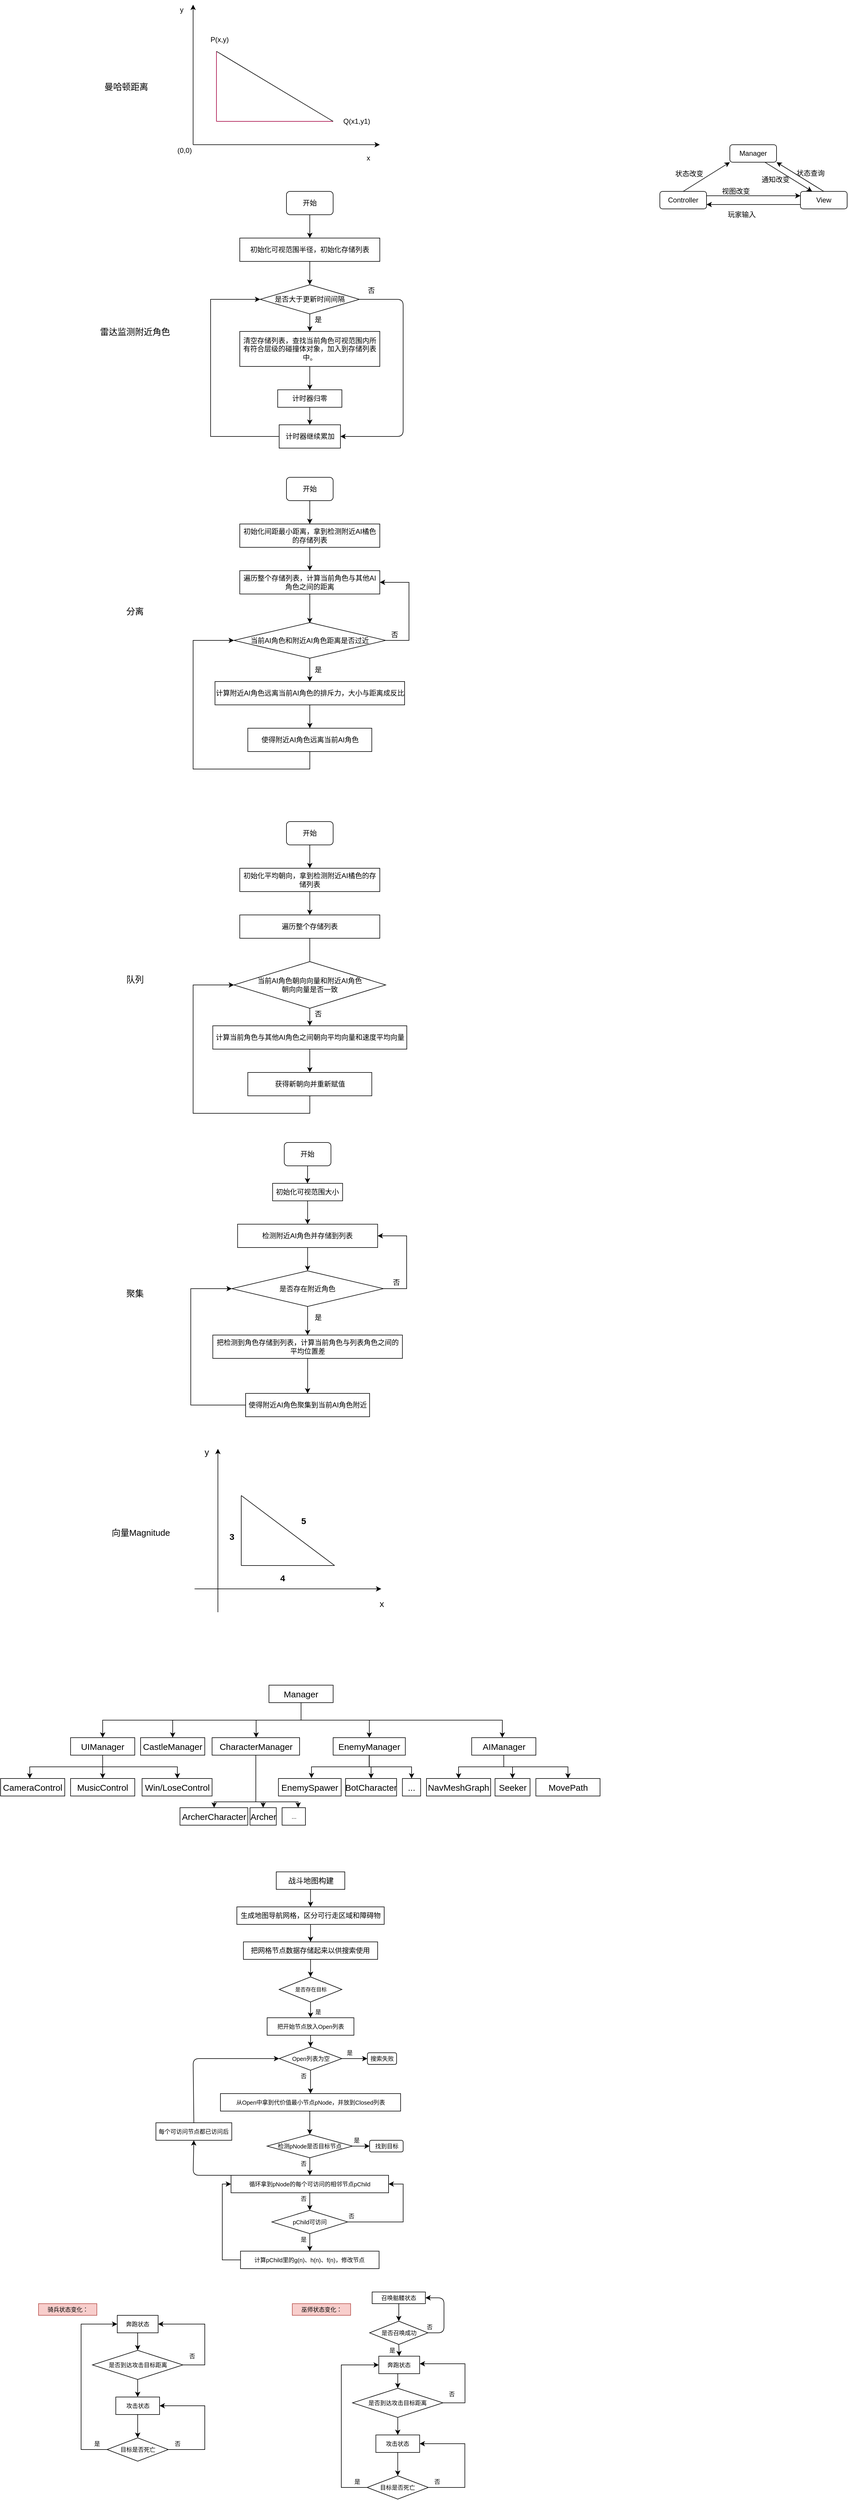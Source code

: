 <mxfile version="13.0.1" type="github">
  <diagram id="cQuPXXQZApBrQM8GXaEX" name="毕业设计相关">
    <mxGraphModel dx="2249" dy="762" grid="1" gridSize="10" guides="1" tooltips="1" connect="1" arrows="1" fold="1" page="1" pageScale="1" pageWidth="827" pageHeight="1169" math="0" shadow="0">
      <root>
        <mxCell id="0" />
        <mxCell id="1" parent="0" />
        <mxCell id="ilsrh9dzchEDd0E5HQ8F-1" value="" style="endArrow=classic;html=1;" parent="1" edge="1">
          <mxGeometry width="50" height="50" relative="1" as="geometry">
            <mxPoint x="200" y="360" as="sourcePoint" />
            <mxPoint x="200" y="120" as="targetPoint" />
          </mxGeometry>
        </mxCell>
        <mxCell id="ilsrh9dzchEDd0E5HQ8F-2" value="" style="endArrow=classic;html=1;" parent="1" edge="1">
          <mxGeometry width="50" height="50" relative="1" as="geometry">
            <mxPoint x="200" y="360" as="sourcePoint" />
            <mxPoint x="520" y="360" as="targetPoint" />
          </mxGeometry>
        </mxCell>
        <mxCell id="ilsrh9dzchEDd0E5HQ8F-3" value="" style="endArrow=none;html=1;fillColor=#d80073;strokeColor=#A50040;" parent="1" edge="1">
          <mxGeometry width="50" height="50" relative="1" as="geometry">
            <mxPoint x="240" y="320" as="sourcePoint" />
            <mxPoint x="440" y="320" as="targetPoint" />
          </mxGeometry>
        </mxCell>
        <mxCell id="ilsrh9dzchEDd0E5HQ8F-5" value="" style="endArrow=none;html=1;fillColor=#d80073;strokeColor=#A50040;" parent="1" edge="1">
          <mxGeometry width="50" height="50" relative="1" as="geometry">
            <mxPoint x="240" y="320" as="sourcePoint" />
            <mxPoint x="240" y="200" as="targetPoint" />
          </mxGeometry>
        </mxCell>
        <mxCell id="ilsrh9dzchEDd0E5HQ8F-6" value="" style="endArrow=none;html=1;" parent="1" edge="1">
          <mxGeometry width="50" height="50" relative="1" as="geometry">
            <mxPoint x="440" y="320" as="sourcePoint" />
            <mxPoint x="240" y="200" as="targetPoint" />
          </mxGeometry>
        </mxCell>
        <mxCell id="ilsrh9dzchEDd0E5HQ8F-7" value="P(x,y)" style="text;html=1;align=center;verticalAlign=middle;resizable=0;points=[];autosize=1;" parent="1" vertex="1">
          <mxGeometry x="220" y="170" width="50" height="20" as="geometry" />
        </mxCell>
        <mxCell id="ilsrh9dzchEDd0E5HQ8F-8" value="Q(x1,y1)" style="text;html=1;align=center;verticalAlign=middle;resizable=0;points=[];autosize=1;" parent="1" vertex="1">
          <mxGeometry x="450" y="310" width="60" height="20" as="geometry" />
        </mxCell>
        <mxCell id="ilsrh9dzchEDd0E5HQ8F-9" value="y" style="text;html=1;align=center;verticalAlign=middle;resizable=0;points=[];autosize=1;" parent="1" vertex="1">
          <mxGeometry x="170" y="119" width="20" height="20" as="geometry" />
        </mxCell>
        <mxCell id="ilsrh9dzchEDd0E5HQ8F-10" value="x" style="text;html=1;align=center;verticalAlign=middle;resizable=0;points=[];autosize=1;" parent="1" vertex="1">
          <mxGeometry x="490" y="373" width="20" height="20" as="geometry" />
        </mxCell>
        <mxCell id="ilsrh9dzchEDd0E5HQ8F-11" value="(0,0)" style="text;html=1;align=center;verticalAlign=middle;resizable=0;points=[];autosize=1;" parent="1" vertex="1">
          <mxGeometry x="165" y="360" width="40" height="20" as="geometry" />
        </mxCell>
        <mxCell id="ilsrh9dzchEDd0E5HQ8F-12" value="开始" style="rounded=1;whiteSpace=wrap;html=1;" parent="1" vertex="1">
          <mxGeometry x="360" y="440" width="80" height="40" as="geometry" />
        </mxCell>
        <mxCell id="ilsrh9dzchEDd0E5HQ8F-13" value="初始化可视范围半径，初始化存储列表" style="rounded=0;whiteSpace=wrap;html=1;" parent="1" vertex="1">
          <mxGeometry x="280" y="520" width="240" height="40" as="geometry" />
        </mxCell>
        <mxCell id="ilsrh9dzchEDd0E5HQ8F-14" value="是否大于更新时间间隔" style="rhombus;whiteSpace=wrap;html=1;" parent="1" vertex="1">
          <mxGeometry x="315" y="600" width="170" height="50" as="geometry" />
        </mxCell>
        <mxCell id="ilsrh9dzchEDd0E5HQ8F-15" value="" style="endArrow=classic;html=1;exitX=0.5;exitY=1;exitDx=0;exitDy=0;entryX=0.5;entryY=0;entryDx=0;entryDy=0;" parent="1" source="ilsrh9dzchEDd0E5HQ8F-12" target="ilsrh9dzchEDd0E5HQ8F-13" edge="1">
          <mxGeometry width="50" height="50" relative="1" as="geometry">
            <mxPoint x="390" y="760" as="sourcePoint" />
            <mxPoint x="440" y="710" as="targetPoint" />
          </mxGeometry>
        </mxCell>
        <mxCell id="ilsrh9dzchEDd0E5HQ8F-16" value="" style="endArrow=classic;html=1;exitX=0.5;exitY=1;exitDx=0;exitDy=0;entryX=0.5;entryY=0;entryDx=0;entryDy=0;" parent="1" source="ilsrh9dzchEDd0E5HQ8F-13" target="ilsrh9dzchEDd0E5HQ8F-14" edge="1">
          <mxGeometry width="50" height="50" relative="1" as="geometry">
            <mxPoint x="390" y="760" as="sourcePoint" />
            <mxPoint x="440" y="710" as="targetPoint" />
          </mxGeometry>
        </mxCell>
        <mxCell id="ilsrh9dzchEDd0E5HQ8F-17" value="" style="endArrow=classic;html=1;exitX=0.5;exitY=1;exitDx=0;exitDy=0;" parent="1" source="ilsrh9dzchEDd0E5HQ8F-14" edge="1">
          <mxGeometry width="50" height="50" relative="1" as="geometry">
            <mxPoint x="390" y="760" as="sourcePoint" />
            <mxPoint x="400" y="680" as="targetPoint" />
          </mxGeometry>
        </mxCell>
        <mxCell id="ilsrh9dzchEDd0E5HQ8F-18" value="是" style="text;html=1;align=center;verticalAlign=middle;resizable=0;points=[];autosize=1;" parent="1" vertex="1">
          <mxGeometry x="399" y="650" width="30" height="20" as="geometry" />
        </mxCell>
        <mxCell id="ilsrh9dzchEDd0E5HQ8F-19" value="清空存储列表，查找当前角色可视范围内所有符合层级的碰撞体对象，加入到存储列表中。" style="rounded=0;whiteSpace=wrap;html=1;" parent="1" vertex="1">
          <mxGeometry x="280" y="680" width="240" height="60" as="geometry" />
        </mxCell>
        <mxCell id="ilsrh9dzchEDd0E5HQ8F-20" value="计时器归零" style="rounded=0;whiteSpace=wrap;html=1;" parent="1" vertex="1">
          <mxGeometry x="345" y="780" width="110" height="30" as="geometry" />
        </mxCell>
        <mxCell id="ilsrh9dzchEDd0E5HQ8F-21" value="" style="endArrow=classic;html=1;exitX=0.5;exitY=1;exitDx=0;exitDy=0;entryX=0.5;entryY=0;entryDx=0;entryDy=0;" parent="1" source="ilsrh9dzchEDd0E5HQ8F-19" target="ilsrh9dzchEDd0E5HQ8F-20" edge="1">
          <mxGeometry width="50" height="50" relative="1" as="geometry">
            <mxPoint x="390" y="760" as="sourcePoint" />
            <mxPoint x="440" y="710" as="targetPoint" />
          </mxGeometry>
        </mxCell>
        <mxCell id="ilsrh9dzchEDd0E5HQ8F-28" value="" style="edgeStyle=orthogonalEdgeStyle;rounded=0;orthogonalLoop=1;jettySize=auto;html=1;entryX=0;entryY=0.5;entryDx=0;entryDy=0;" parent="1" source="ilsrh9dzchEDd0E5HQ8F-22" target="ilsrh9dzchEDd0E5HQ8F-14" edge="1">
          <mxGeometry relative="1" as="geometry">
            <mxPoint x="180" y="590" as="targetPoint" />
            <Array as="points">
              <mxPoint x="230" y="860" />
              <mxPoint x="230" y="625" />
            </Array>
          </mxGeometry>
        </mxCell>
        <mxCell id="ilsrh9dzchEDd0E5HQ8F-22" value="计时器继续累加" style="rounded=0;whiteSpace=wrap;html=1;" parent="1" vertex="1">
          <mxGeometry x="347.5" y="840" width="105" height="40" as="geometry" />
        </mxCell>
        <mxCell id="ilsrh9dzchEDd0E5HQ8F-23" value="" style="endArrow=classic;html=1;exitX=0.5;exitY=1;exitDx=0;exitDy=0;entryX=0.5;entryY=0;entryDx=0;entryDy=0;" parent="1" source="ilsrh9dzchEDd0E5HQ8F-20" target="ilsrh9dzchEDd0E5HQ8F-22" edge="1">
          <mxGeometry width="50" height="50" relative="1" as="geometry">
            <mxPoint x="390" y="760" as="sourcePoint" />
            <mxPoint x="440" y="710" as="targetPoint" />
          </mxGeometry>
        </mxCell>
        <mxCell id="ilsrh9dzchEDd0E5HQ8F-25" value="" style="endArrow=classic;html=1;entryX=1;entryY=0.5;entryDx=0;entryDy=0;exitX=1;exitY=0.5;exitDx=0;exitDy=0;" parent="1" source="ilsrh9dzchEDd0E5HQ8F-14" target="ilsrh9dzchEDd0E5HQ8F-22" edge="1">
          <mxGeometry width="50" height="50" relative="1" as="geometry">
            <mxPoint x="600" y="860" as="sourcePoint" />
            <mxPoint x="440" y="710" as="targetPoint" />
            <Array as="points">
              <mxPoint x="560" y="625" />
              <mxPoint x="560" y="860" />
            </Array>
          </mxGeometry>
        </mxCell>
        <mxCell id="ilsrh9dzchEDd0E5HQ8F-26" value="否" style="text;html=1;align=center;verticalAlign=middle;resizable=0;points=[];autosize=1;" parent="1" vertex="1">
          <mxGeometry x="490" y="600" width="30" height="20" as="geometry" />
        </mxCell>
        <mxCell id="ilsrh9dzchEDd0E5HQ8F-29" value="开始" style="rounded=1;whiteSpace=wrap;html=1;" parent="1" vertex="1">
          <mxGeometry x="360" y="930" width="80" height="40" as="geometry" />
        </mxCell>
        <mxCell id="ilsrh9dzchEDd0E5HQ8F-35" value="" style="edgeStyle=orthogonalEdgeStyle;rounded=0;orthogonalLoop=1;jettySize=auto;html=1;" parent="1" source="ilsrh9dzchEDd0E5HQ8F-30" target="ilsrh9dzchEDd0E5HQ8F-34" edge="1">
          <mxGeometry relative="1" as="geometry" />
        </mxCell>
        <mxCell id="ilsrh9dzchEDd0E5HQ8F-30" value="初始化间距最小距离，拿到检测附近AI橘色的存储列表" style="rounded=0;whiteSpace=wrap;html=1;" parent="1" vertex="1">
          <mxGeometry x="280" y="1010" width="240" height="40" as="geometry" />
        </mxCell>
        <mxCell id="ilsrh9dzchEDd0E5HQ8F-37" value="" style="edgeStyle=orthogonalEdgeStyle;rounded=0;orthogonalLoop=1;jettySize=auto;html=1;" parent="1" source="ilsrh9dzchEDd0E5HQ8F-34" edge="1">
          <mxGeometry relative="1" as="geometry">
            <mxPoint x="400" y="1180" as="targetPoint" />
          </mxGeometry>
        </mxCell>
        <mxCell id="ilsrh9dzchEDd0E5HQ8F-34" value="遍历整个存储列表，计算当前角色与其他AI角色之间的距离" style="rounded=0;whiteSpace=wrap;html=1;" parent="1" vertex="1">
          <mxGeometry x="280" y="1090" width="240" height="40" as="geometry" />
        </mxCell>
        <mxCell id="ilsrh9dzchEDd0E5HQ8F-32" value="否" style="text;html=1;align=center;verticalAlign=middle;resizable=0;points=[];autosize=1;" parent="1" vertex="1">
          <mxGeometry x="530" y="1190" width="30" height="20" as="geometry" />
        </mxCell>
        <mxCell id="ilsrh9dzchEDd0E5HQ8F-33" value="" style="endArrow=classic;html=1;exitX=0.5;exitY=1;exitDx=0;exitDy=0;entryX=0.5;entryY=0;entryDx=0;entryDy=0;" parent="1" source="ilsrh9dzchEDd0E5HQ8F-29" target="ilsrh9dzchEDd0E5HQ8F-30" edge="1">
          <mxGeometry width="50" height="50" relative="1" as="geometry">
            <mxPoint x="410" y="490" as="sourcePoint" />
            <mxPoint x="410" y="530" as="targetPoint" />
          </mxGeometry>
        </mxCell>
        <mxCell id="ilsrh9dzchEDd0E5HQ8F-41" value="" style="edgeStyle=orthogonalEdgeStyle;rounded=0;orthogonalLoop=1;jettySize=auto;html=1;entryX=1;entryY=0.5;entryDx=0;entryDy=0;" parent="1" source="ilsrh9dzchEDd0E5HQ8F-39" target="ilsrh9dzchEDd0E5HQ8F-34" edge="1">
          <mxGeometry relative="1" as="geometry">
            <mxPoint x="610" y="1100" as="targetPoint" />
            <Array as="points">
              <mxPoint x="570" y="1210" />
              <mxPoint x="570" y="1110" />
            </Array>
          </mxGeometry>
        </mxCell>
        <mxCell id="ilsrh9dzchEDd0E5HQ8F-43" value="" style="edgeStyle=orthogonalEdgeStyle;rounded=0;orthogonalLoop=1;jettySize=auto;html=1;" parent="1" source="ilsrh9dzchEDd0E5HQ8F-39" edge="1">
          <mxGeometry relative="1" as="geometry">
            <mxPoint x="400" y="1280" as="targetPoint" />
          </mxGeometry>
        </mxCell>
        <mxCell id="ilsrh9dzchEDd0E5HQ8F-39" value="当前AI角色和附近AI角色距离是否过近" style="rhombus;whiteSpace=wrap;html=1;" parent="1" vertex="1">
          <mxGeometry x="270" y="1179" width="260" height="61" as="geometry" />
        </mxCell>
        <mxCell id="ilsrh9dzchEDd0E5HQ8F-44" value="是" style="text;html=1;align=center;verticalAlign=middle;resizable=0;points=[];autosize=1;" parent="1" vertex="1">
          <mxGeometry x="399" y="1250" width="30" height="20" as="geometry" />
        </mxCell>
        <mxCell id="ilsrh9dzchEDd0E5HQ8F-47" value="" style="edgeStyle=orthogonalEdgeStyle;rounded=0;orthogonalLoop=1;jettySize=auto;html=1;" parent="1" source="ilsrh9dzchEDd0E5HQ8F-45" target="ilsrh9dzchEDd0E5HQ8F-46" edge="1">
          <mxGeometry relative="1" as="geometry" />
        </mxCell>
        <mxCell id="ilsrh9dzchEDd0E5HQ8F-45" value="计算附近AI角色远离当前AI角色的排斥力，大小与距离成反比" style="rounded=0;whiteSpace=wrap;html=1;" parent="1" vertex="1">
          <mxGeometry x="237.5" y="1280" width="325" height="40" as="geometry" />
        </mxCell>
        <mxCell id="ilsrh9dzchEDd0E5HQ8F-49" value="" style="edgeStyle=orthogonalEdgeStyle;rounded=0;orthogonalLoop=1;jettySize=auto;html=1;entryX=0;entryY=0.5;entryDx=0;entryDy=0;" parent="1" source="ilsrh9dzchEDd0E5HQ8F-46" target="ilsrh9dzchEDd0E5HQ8F-39" edge="1">
          <mxGeometry relative="1" as="geometry">
            <mxPoint x="400" y="1480" as="targetPoint" />
            <Array as="points">
              <mxPoint x="400" y="1430" />
              <mxPoint x="200" y="1430" />
              <mxPoint x="200" y="1210" />
            </Array>
          </mxGeometry>
        </mxCell>
        <mxCell id="ilsrh9dzchEDd0E5HQ8F-46" value="使得附近AI角色远离当前AI角色" style="rounded=0;whiteSpace=wrap;html=1;" parent="1" vertex="1">
          <mxGeometry x="293.75" y="1360" width="212.5" height="40" as="geometry" />
        </mxCell>
        <mxCell id="ilsrh9dzchEDd0E5HQ8F-50" value="遍历整个存储列表，计算当前角色与其他AI角色之间的距离" style="rounded=0;whiteSpace=wrap;html=1;" parent="1" vertex="1">
          <mxGeometry x="280" y="1090" width="240" height="40" as="geometry" />
        </mxCell>
        <mxCell id="ilsrh9dzchEDd0E5HQ8F-51" value="开始" style="rounded=1;whiteSpace=wrap;html=1;" parent="1" vertex="1">
          <mxGeometry x="360" y="1520" width="80" height="40" as="geometry" />
        </mxCell>
        <mxCell id="ilsrh9dzchEDd0E5HQ8F-52" value="" style="edgeStyle=orthogonalEdgeStyle;rounded=0;orthogonalLoop=1;jettySize=auto;html=1;" parent="1" source="ilsrh9dzchEDd0E5HQ8F-53" target="ilsrh9dzchEDd0E5HQ8F-55" edge="1">
          <mxGeometry relative="1" as="geometry" />
        </mxCell>
        <mxCell id="ilsrh9dzchEDd0E5HQ8F-53" value="初始化平均朝向，拿到检测附近AI橘色的存储列表" style="rounded=0;whiteSpace=wrap;html=1;" parent="1" vertex="1">
          <mxGeometry x="280" y="1600" width="240" height="40" as="geometry" />
        </mxCell>
        <mxCell id="ilsrh9dzchEDd0E5HQ8F-54" value="" style="edgeStyle=orthogonalEdgeStyle;rounded=0;orthogonalLoop=1;jettySize=auto;html=1;" parent="1" source="ilsrh9dzchEDd0E5HQ8F-55" edge="1">
          <mxGeometry relative="1" as="geometry">
            <mxPoint x="400" y="1770" as="targetPoint" />
          </mxGeometry>
        </mxCell>
        <mxCell id="ilsrh9dzchEDd0E5HQ8F-55" value="遍历整个存储列表，计算当前角色与其他AI角色之间的距离" style="rounded=0;whiteSpace=wrap;html=1;" parent="1" vertex="1">
          <mxGeometry x="280" y="1680" width="240" height="40" as="geometry" />
        </mxCell>
        <mxCell id="ilsrh9dzchEDd0E5HQ8F-57" value="" style="endArrow=classic;html=1;exitX=0.5;exitY=1;exitDx=0;exitDy=0;entryX=0.5;entryY=0;entryDx=0;entryDy=0;" parent="1" source="ilsrh9dzchEDd0E5HQ8F-51" target="ilsrh9dzchEDd0E5HQ8F-53" edge="1">
          <mxGeometry width="50" height="50" relative="1" as="geometry">
            <mxPoint x="410" y="1080" as="sourcePoint" />
            <mxPoint x="410" y="1120" as="targetPoint" />
          </mxGeometry>
        </mxCell>
        <mxCell id="ilsrh9dzchEDd0E5HQ8F-59" value="" style="edgeStyle=orthogonalEdgeStyle;rounded=0;orthogonalLoop=1;jettySize=auto;html=1;" parent="1" source="ilsrh9dzchEDd0E5HQ8F-60" edge="1">
          <mxGeometry relative="1" as="geometry">
            <mxPoint x="400" y="1870" as="targetPoint" />
          </mxGeometry>
        </mxCell>
        <mxCell id="ilsrh9dzchEDd0E5HQ8F-60" value="当前AI角色朝向向量和附近AI角色&lt;br&gt;朝向向量是否一致" style="rhombus;whiteSpace=wrap;html=1;" parent="1" vertex="1">
          <mxGeometry x="270" y="1760" width="260" height="80" as="geometry" />
        </mxCell>
        <mxCell id="ilsrh9dzchEDd0E5HQ8F-61" value="否" style="text;html=1;align=center;verticalAlign=middle;resizable=0;points=[];autosize=1;" parent="1" vertex="1">
          <mxGeometry x="399" y="1840" width="30" height="20" as="geometry" />
        </mxCell>
        <mxCell id="ilsrh9dzchEDd0E5HQ8F-62" value="" style="edgeStyle=orthogonalEdgeStyle;rounded=0;orthogonalLoop=1;jettySize=auto;html=1;" parent="1" source="ilsrh9dzchEDd0E5HQ8F-63" target="ilsrh9dzchEDd0E5HQ8F-65" edge="1">
          <mxGeometry relative="1" as="geometry" />
        </mxCell>
        <mxCell id="ilsrh9dzchEDd0E5HQ8F-63" value="计算当前角色与其他AI角色之间朝向平均向量和速度平均向量" style="rounded=0;whiteSpace=wrap;html=1;" parent="1" vertex="1">
          <mxGeometry x="233.75" y="1870" width="332.5" height="40" as="geometry" />
        </mxCell>
        <mxCell id="ilsrh9dzchEDd0E5HQ8F-64" value="" style="edgeStyle=orthogonalEdgeStyle;rounded=0;orthogonalLoop=1;jettySize=auto;html=1;entryX=0;entryY=0.5;entryDx=0;entryDy=0;" parent="1" source="ilsrh9dzchEDd0E5HQ8F-65" target="ilsrh9dzchEDd0E5HQ8F-60" edge="1">
          <mxGeometry relative="1" as="geometry">
            <mxPoint x="240" y="1770" as="targetPoint" />
            <Array as="points">
              <mxPoint x="400" y="2020" />
              <mxPoint x="200" y="2020" />
              <mxPoint x="200" y="1800" />
              <mxPoint x="270" y="1800" />
            </Array>
          </mxGeometry>
        </mxCell>
        <mxCell id="ilsrh9dzchEDd0E5HQ8F-65" value="获得新朝向并重新赋值" style="rounded=0;whiteSpace=wrap;html=1;" parent="1" vertex="1">
          <mxGeometry x="293.75" y="1950" width="212.5" height="40" as="geometry" />
        </mxCell>
        <mxCell id="ilsrh9dzchEDd0E5HQ8F-66" value="遍历整个存储列表" style="rounded=0;whiteSpace=wrap;html=1;" parent="1" vertex="1">
          <mxGeometry x="280" y="1680" width="240" height="40" as="geometry" />
        </mxCell>
        <mxCell id="ilsrh9dzchEDd0E5HQ8F-69" value="开始" style="rounded=1;whiteSpace=wrap;html=1;" parent="1" vertex="1">
          <mxGeometry x="356.25" y="2070" width="80" height="40" as="geometry" />
        </mxCell>
        <mxCell id="ilsrh9dzchEDd0E5HQ8F-86" style="edgeStyle=orthogonalEdgeStyle;rounded=0;orthogonalLoop=1;jettySize=auto;html=1;" parent="1" source="ilsrh9dzchEDd0E5HQ8F-71" target="ilsrh9dzchEDd0E5HQ8F-78" edge="1">
          <mxGeometry relative="1" as="geometry" />
        </mxCell>
        <mxCell id="ilsrh9dzchEDd0E5HQ8F-71" value="检测附近AI角色并存储到列表" style="rounded=0;whiteSpace=wrap;html=1;" parent="1" vertex="1">
          <mxGeometry x="276.25" y="2210" width="240" height="40" as="geometry" />
        </mxCell>
        <mxCell id="ilsrh9dzchEDd0E5HQ8F-74" value="否" style="text;html=1;align=center;verticalAlign=middle;resizable=0;points=[];autosize=1;" parent="1" vertex="1">
          <mxGeometry x="532.5" y="2300" width="30" height="20" as="geometry" />
        </mxCell>
        <mxCell id="ilsrh9dzchEDd0E5HQ8F-75" value="" style="endArrow=classic;html=1;exitX=0.5;exitY=1;exitDx=0;exitDy=0;" parent="1" source="ilsrh9dzchEDd0E5HQ8F-69" edge="1">
          <mxGeometry width="50" height="50" relative="1" as="geometry">
            <mxPoint x="406.25" y="1660" as="sourcePoint" />
            <mxPoint x="396" y="2140" as="targetPoint" />
          </mxGeometry>
        </mxCell>
        <mxCell id="ilsrh9dzchEDd0E5HQ8F-76" value="" style="edgeStyle=orthogonalEdgeStyle;rounded=0;orthogonalLoop=1;jettySize=auto;html=1;entryX=1;entryY=0.5;entryDx=0;entryDy=0;" parent="1" source="ilsrh9dzchEDd0E5HQ8F-78" target="ilsrh9dzchEDd0E5HQ8F-71" edge="1">
          <mxGeometry relative="1" as="geometry">
            <mxPoint x="526" y="2350" as="targetPoint" />
            <Array as="points">
              <mxPoint x="566" y="2321" />
              <mxPoint x="566" y="2230" />
            </Array>
          </mxGeometry>
        </mxCell>
        <mxCell id="ilsrh9dzchEDd0E5HQ8F-77" value="" style="edgeStyle=orthogonalEdgeStyle;rounded=0;orthogonalLoop=1;jettySize=auto;html=1;entryX=0.5;entryY=0;entryDx=0;entryDy=0;" parent="1" source="ilsrh9dzchEDd0E5HQ8F-78" target="ilsrh9dzchEDd0E5HQ8F-81" edge="1">
          <mxGeometry relative="1" as="geometry">
            <mxPoint x="396.25" y="2480" as="targetPoint" />
          </mxGeometry>
        </mxCell>
        <mxCell id="ilsrh9dzchEDd0E5HQ8F-78" value="是否存在附近角色" style="rhombus;whiteSpace=wrap;html=1;" parent="1" vertex="1">
          <mxGeometry x="266.25" y="2290" width="260" height="61" as="geometry" />
        </mxCell>
        <mxCell id="ilsrh9dzchEDd0E5HQ8F-79" value="是" style="text;html=1;align=center;verticalAlign=middle;resizable=0;points=[];autosize=1;" parent="1" vertex="1">
          <mxGeometry x="399" y="2360" width="30" height="20" as="geometry" />
        </mxCell>
        <mxCell id="ilsrh9dzchEDd0E5HQ8F-80" value="" style="edgeStyle=orthogonalEdgeStyle;rounded=0;orthogonalLoop=1;jettySize=auto;html=1;" parent="1" source="ilsrh9dzchEDd0E5HQ8F-81" target="ilsrh9dzchEDd0E5HQ8F-83" edge="1">
          <mxGeometry relative="1" as="geometry" />
        </mxCell>
        <mxCell id="ilsrh9dzchEDd0E5HQ8F-81" value="把检测到角色存储到列表，计算当前角色与列表角色之间的平均位置差" style="rounded=0;whiteSpace=wrap;html=1;" parent="1" vertex="1">
          <mxGeometry x="233.75" y="2400" width="325" height="40" as="geometry" />
        </mxCell>
        <mxCell id="ilsrh9dzchEDd0E5HQ8F-82" value="" style="edgeStyle=orthogonalEdgeStyle;rounded=0;orthogonalLoop=1;jettySize=auto;html=1;entryX=0;entryY=0.5;entryDx=0;entryDy=0;" parent="1" source="ilsrh9dzchEDd0E5HQ8F-83" target="ilsrh9dzchEDd0E5HQ8F-78" edge="1">
          <mxGeometry relative="1" as="geometry">
            <mxPoint x="396.25" y="2650" as="targetPoint" />
            <Array as="points">
              <mxPoint x="196" y="2520" />
              <mxPoint x="196" y="2321" />
            </Array>
          </mxGeometry>
        </mxCell>
        <mxCell id="ilsrh9dzchEDd0E5HQ8F-83" value="使得附近AI角色聚集到当前AI角色附近" style="rounded=0;whiteSpace=wrap;html=1;" parent="1" vertex="1">
          <mxGeometry x="290" y="2500" width="212.5" height="40" as="geometry" />
        </mxCell>
        <mxCell id="ilsrh9dzchEDd0E5HQ8F-88" value="&lt;span style=&quot;white-space: normal&quot;&gt;初始化可视范围大小&lt;/span&gt;" style="rounded=0;whiteSpace=wrap;html=1;" parent="1" vertex="1">
          <mxGeometry x="336.25" y="2140" width="120" height="30" as="geometry" />
        </mxCell>
        <mxCell id="ilsrh9dzchEDd0E5HQ8F-89" value="" style="endArrow=classic;html=1;exitX=0.5;exitY=1;exitDx=0;exitDy=0;" parent="1" source="ilsrh9dzchEDd0E5HQ8F-88" target="ilsrh9dzchEDd0E5HQ8F-71" edge="1">
          <mxGeometry width="50" height="50" relative="1" as="geometry">
            <mxPoint x="390" y="2350" as="sourcePoint" />
            <mxPoint x="440" y="2300" as="targetPoint" />
          </mxGeometry>
        </mxCell>
        <mxCell id="AzvYmCh7wC9eug3Tn16J-1" value="" style="endArrow=classic;html=1;" parent="1" edge="1">
          <mxGeometry width="50" height="50" relative="1" as="geometry">
            <mxPoint x="202.5" y="2835" as="sourcePoint" />
            <mxPoint x="522.5" y="2835" as="targetPoint" />
          </mxGeometry>
        </mxCell>
        <mxCell id="AzvYmCh7wC9eug3Tn16J-2" value="" style="endArrow=classic;html=1;" parent="1" edge="1">
          <mxGeometry width="50" height="50" relative="1" as="geometry">
            <mxPoint x="242.5" y="2875" as="sourcePoint" />
            <mxPoint x="242.5" y="2595" as="targetPoint" />
          </mxGeometry>
        </mxCell>
        <mxCell id="AzvYmCh7wC9eug3Tn16J-3" value="" style="endArrow=none;html=1;" parent="1" edge="1">
          <mxGeometry width="50" height="50" relative="1" as="geometry">
            <mxPoint x="282.5" y="2795" as="sourcePoint" />
            <mxPoint x="442.5" y="2795" as="targetPoint" />
          </mxGeometry>
        </mxCell>
        <mxCell id="AzvYmCh7wC9eug3Tn16J-4" value="" style="endArrow=none;html=1;" parent="1" edge="1">
          <mxGeometry width="50" height="50" relative="1" as="geometry">
            <mxPoint x="282.5" y="2795" as="sourcePoint" />
            <mxPoint x="282.5" y="2675" as="targetPoint" />
          </mxGeometry>
        </mxCell>
        <mxCell id="AzvYmCh7wC9eug3Tn16J-5" value="" style="endArrow=none;html=1;" parent="1" edge="1">
          <mxGeometry width="50" height="50" relative="1" as="geometry">
            <mxPoint x="442.5" y="2795" as="sourcePoint" />
            <mxPoint x="282.5" y="2675" as="targetPoint" />
          </mxGeometry>
        </mxCell>
        <mxCell id="AzvYmCh7wC9eug3Tn16J-6" value="4" style="text;html=1;align=center;verticalAlign=middle;resizable=0;points=[];autosize=1;fontStyle=1;fontSize=15;" parent="1" vertex="1">
          <mxGeometry x="342.5" y="2806" width="20" height="20" as="geometry" />
        </mxCell>
        <mxCell id="AzvYmCh7wC9eug3Tn16J-7" value="3" style="text;html=1;align=center;verticalAlign=middle;resizable=0;points=[];autosize=1;fontStyle=1;fontSize=15;" parent="1" vertex="1">
          <mxGeometry x="256.25" y="2735" width="20" height="20" as="geometry" />
        </mxCell>
        <mxCell id="AzvYmCh7wC9eug3Tn16J-8" value="5" style="text;html=1;align=center;verticalAlign=middle;resizable=0;points=[];autosize=1;fontStyle=1;fontSize=15;" parent="1" vertex="1">
          <mxGeometry x="378.75" y="2708" width="20" height="20" as="geometry" />
        </mxCell>
        <mxCell id="AzvYmCh7wC9eug3Tn16J-10" value="x" style="text;html=1;align=center;verticalAlign=middle;resizable=0;points=[];autosize=1;fontSize=15;" parent="1" vertex="1">
          <mxGeometry x="512.5" y="2850" width="20" height="20" as="geometry" />
        </mxCell>
        <mxCell id="AzvYmCh7wC9eug3Tn16J-11" value="y" style="text;html=1;align=center;verticalAlign=middle;resizable=0;points=[];autosize=1;fontSize=15;" parent="1" vertex="1">
          <mxGeometry x="212.5" y="2590" width="20" height="20" as="geometry" />
        </mxCell>
        <mxCell id="AzvYmCh7wC9eug3Tn16J-12" value="曼哈顿距离" style="text;html=1;align=center;verticalAlign=middle;resizable=0;points=[];autosize=1;fontSize=15;" parent="1" vertex="1">
          <mxGeometry x="40" y="250" width="90" height="20" as="geometry" />
        </mxCell>
        <mxCell id="AzvYmCh7wC9eug3Tn16J-13" value="雷达监测附近角色" style="text;html=1;align=center;verticalAlign=middle;resizable=0;points=[];autosize=1;fontSize=15;" parent="1" vertex="1">
          <mxGeometry x="30" y="670" width="140" height="20" as="geometry" />
        </mxCell>
        <mxCell id="AzvYmCh7wC9eug3Tn16J-14" value="分离" style="text;html=1;align=center;verticalAlign=middle;resizable=0;points=[];autosize=1;fontSize=15;" parent="1" vertex="1">
          <mxGeometry x="75" y="1149" width="50" height="20" as="geometry" />
        </mxCell>
        <mxCell id="AzvYmCh7wC9eug3Tn16J-15" value="队列" style="text;html=1;align=center;verticalAlign=middle;resizable=0;points=[];autosize=1;fontSize=15;" parent="1" vertex="1">
          <mxGeometry x="75" y="1780" width="50" height="20" as="geometry" />
        </mxCell>
        <mxCell id="AzvYmCh7wC9eug3Tn16J-16" value="聚集" style="text;html=1;align=center;verticalAlign=middle;resizable=0;points=[];autosize=1;fontSize=15;" parent="1" vertex="1">
          <mxGeometry x="75" y="2318" width="50" height="20" as="geometry" />
        </mxCell>
        <mxCell id="AzvYmCh7wC9eug3Tn16J-17" value="向量Magnitude" style="text;html=1;align=center;verticalAlign=middle;resizable=0;points=[];autosize=1;fontSize=15;" parent="1" vertex="1">
          <mxGeometry x="50" y="2728" width="120" height="20" as="geometry" />
        </mxCell>
        <mxCell id="AzvYmCh7wC9eug3Tn16J-20" value="" style="edgeStyle=orthogonalEdgeStyle;rounded=0;orthogonalLoop=1;jettySize=auto;html=1;fontSize=15;entryX=0.5;entryY=0;entryDx=0;entryDy=0;" parent="1" source="AzvYmCh7wC9eug3Tn16J-18" target="AzvYmCh7wC9eug3Tn16J-19" edge="1">
          <mxGeometry relative="1" as="geometry">
            <Array as="points">
              <mxPoint x="385" y="3060" />
              <mxPoint x="45" y="3060" />
            </Array>
          </mxGeometry>
        </mxCell>
        <mxCell id="AzvYmCh7wC9eug3Tn16J-28" value="" style="edgeStyle=orthogonalEdgeStyle;rounded=0;orthogonalLoop=1;jettySize=auto;html=1;fontSize=15;entryX=0.5;entryY=0;entryDx=0;entryDy=0;" parent="1" source="AzvYmCh7wC9eug3Tn16J-18" target="AzvYmCh7wC9eug3Tn16J-27" edge="1">
          <mxGeometry relative="1" as="geometry">
            <Array as="points">
              <mxPoint x="385" y="3060" />
              <mxPoint x="165" y="3060" />
            </Array>
          </mxGeometry>
        </mxCell>
        <mxCell id="AzvYmCh7wC9eug3Tn16J-30" value="" style="edgeStyle=orthogonalEdgeStyle;rounded=0;orthogonalLoop=1;jettySize=auto;html=1;fontSize=15;" parent="1" target="AzvYmCh7wC9eug3Tn16J-29" edge="1">
          <mxGeometry relative="1" as="geometry">
            <mxPoint x="380" y="3060" as="sourcePoint" />
            <Array as="points">
              <mxPoint x="308" y="3060" />
            </Array>
          </mxGeometry>
        </mxCell>
        <mxCell id="AzvYmCh7wC9eug3Tn16J-32" value="" style="edgeStyle=orthogonalEdgeStyle;rounded=0;orthogonalLoop=1;jettySize=auto;html=1;fontSize=15;exitX=0.5;exitY=1;exitDx=0;exitDy=0;" parent="1" source="AzvYmCh7wC9eug3Tn16J-18" target="AzvYmCh7wC9eug3Tn16J-31" edge="1">
          <mxGeometry relative="1" as="geometry">
            <mxPoint x="380" y="3030" as="sourcePoint" />
            <Array as="points">
              <mxPoint x="385" y="3060" />
              <mxPoint x="502" y="3060" />
            </Array>
          </mxGeometry>
        </mxCell>
        <mxCell id="AzvYmCh7wC9eug3Tn16J-45" value="" style="edgeStyle=orthogonalEdgeStyle;rounded=0;orthogonalLoop=1;jettySize=auto;html=1;fontSize=15;" parent="1" source="AzvYmCh7wC9eug3Tn16J-18" target="AzvYmCh7wC9eug3Tn16J-44" edge="1">
          <mxGeometry relative="1" as="geometry">
            <Array as="points">
              <mxPoint x="385" y="3060" />
              <mxPoint x="730" y="3060" />
            </Array>
          </mxGeometry>
        </mxCell>
        <mxCell id="AzvYmCh7wC9eug3Tn16J-18" value="Manager" style="rounded=0;whiteSpace=wrap;html=1;fontSize=15;" parent="1" vertex="1">
          <mxGeometry x="330" y="3000" width="110" height="30" as="geometry" />
        </mxCell>
        <mxCell id="AzvYmCh7wC9eug3Tn16J-50" value="" style="edgeStyle=orthogonalEdgeStyle;rounded=0;orthogonalLoop=1;jettySize=auto;html=1;fontSize=15;" parent="1" source="AzvYmCh7wC9eug3Tn16J-44" target="AzvYmCh7wC9eug3Tn16J-49" edge="1">
          <mxGeometry relative="1" as="geometry" />
        </mxCell>
        <mxCell id="AzvYmCh7wC9eug3Tn16J-52" value="" style="edgeStyle=orthogonalEdgeStyle;rounded=0;orthogonalLoop=1;jettySize=auto;html=1;fontSize=15;" parent="1" source="AzvYmCh7wC9eug3Tn16J-44" target="AzvYmCh7wC9eug3Tn16J-51" edge="1">
          <mxGeometry relative="1" as="geometry" />
        </mxCell>
        <mxCell id="AzvYmCh7wC9eug3Tn16J-54" value="" style="edgeStyle=orthogonalEdgeStyle;rounded=0;orthogonalLoop=1;jettySize=auto;html=1;fontSize=15;" parent="1" source="AzvYmCh7wC9eug3Tn16J-44" target="AzvYmCh7wC9eug3Tn16J-53" edge="1">
          <mxGeometry relative="1" as="geometry">
            <Array as="points">
              <mxPoint x="732.5" y="3140" />
              <mxPoint x="842.5" y="3140" />
            </Array>
          </mxGeometry>
        </mxCell>
        <mxCell id="AzvYmCh7wC9eug3Tn16J-44" value="AIManager" style="rounded=0;whiteSpace=wrap;html=1;fontSize=15;" parent="1" vertex="1">
          <mxGeometry x="677.5" y="3090" width="110" height="30" as="geometry" />
        </mxCell>
        <mxCell id="AzvYmCh7wC9eug3Tn16J-53" value="MovePath" style="rounded=0;whiteSpace=wrap;html=1;fontSize=15;" parent="1" vertex="1">
          <mxGeometry x="787.5" y="3160" width="110" height="30" as="geometry" />
        </mxCell>
        <mxCell id="AzvYmCh7wC9eug3Tn16J-51" value="Seeker" style="rounded=0;whiteSpace=wrap;html=1;fontSize=15;" parent="1" vertex="1">
          <mxGeometry x="717.5" y="3160" width="60" height="30" as="geometry" />
        </mxCell>
        <mxCell id="AzvYmCh7wC9eug3Tn16J-49" value="NavMeshGraph" style="rounded=0;whiteSpace=wrap;html=1;fontSize=15;" parent="1" vertex="1">
          <mxGeometry x="600" y="3160" width="110" height="30" as="geometry" />
        </mxCell>
        <mxCell id="AzvYmCh7wC9eug3Tn16J-38" value="" style="edgeStyle=orthogonalEdgeStyle;rounded=0;orthogonalLoop=1;jettySize=auto;html=1;fontSize=15;entryX=0.527;entryY=-0.02;entryDx=0;entryDy=0;entryPerimeter=0;" parent="1" source="AzvYmCh7wC9eug3Tn16J-31" target="AzvYmCh7wC9eug3Tn16J-37" edge="1">
          <mxGeometry relative="1" as="geometry">
            <mxPoint x="430" y="3160" as="targetPoint" />
            <Array as="points">
              <mxPoint x="502" y="3140" />
              <mxPoint x="403" y="3140" />
            </Array>
          </mxGeometry>
        </mxCell>
        <mxCell id="AzvYmCh7wC9eug3Tn16J-40" value="" style="edgeStyle=orthogonalEdgeStyle;rounded=0;orthogonalLoop=1;jettySize=auto;html=1;fontSize=15;" parent="1" source="AzvYmCh7wC9eug3Tn16J-31" target="AzvYmCh7wC9eug3Tn16J-39" edge="1">
          <mxGeometry relative="1" as="geometry" />
        </mxCell>
        <mxCell id="AzvYmCh7wC9eug3Tn16J-79" value="" style="edgeStyle=orthogonalEdgeStyle;rounded=0;orthogonalLoop=1;jettySize=auto;html=1;fontSize=10;" parent="1" source="AzvYmCh7wC9eug3Tn16J-31" target="AzvYmCh7wC9eug3Tn16J-78" edge="1">
          <mxGeometry relative="1" as="geometry" />
        </mxCell>
        <mxCell id="AzvYmCh7wC9eug3Tn16J-31" value="EnemyManager" style="rounded=0;whiteSpace=wrap;html=1;fontSize=15;" parent="1" vertex="1">
          <mxGeometry x="440" y="3090" width="123.75" height="30" as="geometry" />
        </mxCell>
        <mxCell id="AzvYmCh7wC9eug3Tn16J-78" value="..." style="rounded=0;whiteSpace=wrap;html=1;fontSize=15;" parent="1" vertex="1">
          <mxGeometry x="558.75" y="3160" width="31.25" height="30" as="geometry" />
        </mxCell>
        <mxCell id="AzvYmCh7wC9eug3Tn16J-39" value="BotCharacter" style="rounded=0;whiteSpace=wrap;html=1;fontSize=15;" parent="1" vertex="1">
          <mxGeometry x="461.25" y="3160" width="87.5" height="30" as="geometry" />
        </mxCell>
        <mxCell id="AzvYmCh7wC9eug3Tn16J-37" value="EnemySpawer" style="rounded=0;whiteSpace=wrap;html=1;fontSize=15;" parent="1" vertex="1">
          <mxGeometry x="346.25" y="3160" width="107.5" height="30" as="geometry" />
        </mxCell>
        <mxCell id="AzvYmCh7wC9eug3Tn16J-34" value="" style="edgeStyle=orthogonalEdgeStyle;rounded=0;orthogonalLoop=1;jettySize=auto;html=1;fontSize=15;" parent="1" source="AzvYmCh7wC9eug3Tn16J-29" target="AzvYmCh7wC9eug3Tn16J-33" edge="1">
          <mxGeometry relative="1" as="geometry">
            <Array as="points">
              <mxPoint x="308" y="3200" />
              <mxPoint x="236" y="3200" />
            </Array>
          </mxGeometry>
        </mxCell>
        <mxCell id="AzvYmCh7wC9eug3Tn16J-80" value="" style="edgeStyle=orthogonalEdgeStyle;rounded=0;orthogonalLoop=1;jettySize=auto;html=1;fontSize=10;" parent="1" source="AzvYmCh7wC9eug3Tn16J-29" edge="1">
          <mxGeometry relative="1" as="geometry">
            <mxPoint x="380" y="3210" as="targetPoint" />
            <Array as="points">
              <mxPoint x="308" y="3200" />
              <mxPoint x="380" y="3200" />
            </Array>
          </mxGeometry>
        </mxCell>
        <mxCell id="AzvYmCh7wC9eug3Tn16J-29" value="CharacterManager" style="rounded=0;whiteSpace=wrap;html=1;fontSize=15;" parent="1" vertex="1">
          <mxGeometry x="232.5" y="3090" width="150" height="30" as="geometry" />
        </mxCell>
        <mxCell id="AzvYmCh7wC9eug3Tn16J-33" value="ArcherCharacter" style="rounded=0;whiteSpace=wrap;html=1;fontSize=15;" parent="1" vertex="1">
          <mxGeometry x="177.5" y="3210" width="116.25" height="30" as="geometry" />
        </mxCell>
        <mxCell id="AzvYmCh7wC9eug3Tn16J-27" value="CastleManager" style="rounded=0;whiteSpace=wrap;html=1;fontSize=15;" parent="1" vertex="1">
          <mxGeometry x="110" y="3090" width="110" height="30" as="geometry" />
        </mxCell>
        <mxCell id="AzvYmCh7wC9eug3Tn16J-22" value="" style="edgeStyle=orthogonalEdgeStyle;rounded=0;orthogonalLoop=1;jettySize=auto;html=1;fontSize=15;" parent="1" source="AzvYmCh7wC9eug3Tn16J-19" target="AzvYmCh7wC9eug3Tn16J-21" edge="1">
          <mxGeometry relative="1" as="geometry">
            <Array as="points">
              <mxPoint x="45" y="3140" />
              <mxPoint x="-80" y="3140" />
            </Array>
          </mxGeometry>
        </mxCell>
        <mxCell id="AzvYmCh7wC9eug3Tn16J-24" value="" style="edgeStyle=orthogonalEdgeStyle;rounded=0;orthogonalLoop=1;jettySize=auto;html=1;fontSize=15;" parent="1" source="AzvYmCh7wC9eug3Tn16J-19" target="AzvYmCh7wC9eug3Tn16J-23" edge="1">
          <mxGeometry relative="1" as="geometry" />
        </mxCell>
        <mxCell id="AzvYmCh7wC9eug3Tn16J-26" value="" style="edgeStyle=orthogonalEdgeStyle;rounded=0;orthogonalLoop=1;jettySize=auto;html=1;fontSize=15;" parent="1" source="AzvYmCh7wC9eug3Tn16J-19" target="AzvYmCh7wC9eug3Tn16J-25" edge="1">
          <mxGeometry relative="1" as="geometry">
            <Array as="points">
              <mxPoint x="45" y="3140" />
              <mxPoint x="173" y="3140" />
            </Array>
          </mxGeometry>
        </mxCell>
        <mxCell id="AzvYmCh7wC9eug3Tn16J-19" value="UIManager" style="rounded=0;whiteSpace=wrap;html=1;fontSize=15;" parent="1" vertex="1">
          <mxGeometry x="-10" y="3090" width="110" height="30" as="geometry" />
        </mxCell>
        <mxCell id="AzvYmCh7wC9eug3Tn16J-25" value="Win/LoseControl" style="rounded=0;whiteSpace=wrap;html=1;fontSize=15;" parent="1" vertex="1">
          <mxGeometry x="112.5" y="3160" width="120" height="30" as="geometry" />
        </mxCell>
        <mxCell id="AzvYmCh7wC9eug3Tn16J-23" value="MusicControl" style="rounded=0;whiteSpace=wrap;html=1;fontSize=15;" parent="1" vertex="1">
          <mxGeometry x="-10" y="3160" width="110" height="30" as="geometry" />
        </mxCell>
        <mxCell id="AzvYmCh7wC9eug3Tn16J-21" value="CameraControl" style="rounded=0;whiteSpace=wrap;html=1;fontSize=15;" parent="1" vertex="1">
          <mxGeometry x="-130" y="3160" width="110" height="30" as="geometry" />
        </mxCell>
        <mxCell id="AzvYmCh7wC9eug3Tn16J-36" value="Archer" style="rounded=0;whiteSpace=wrap;html=1;fontSize=15;" parent="1" vertex="1">
          <mxGeometry x="297.5" y="3210" width="45" height="30" as="geometry" />
        </mxCell>
        <mxCell id="AzvYmCh7wC9eug3Tn16J-47" value="" style="edgeStyle=orthogonalEdgeStyle;rounded=0;orthogonalLoop=1;jettySize=auto;html=1;fontSize=15;exitX=0.5;exitY=1;exitDx=0;exitDy=0;entryX=0.5;entryY=0;entryDx=0;entryDy=0;" parent="1" source="AzvYmCh7wC9eug3Tn16J-29" target="AzvYmCh7wC9eug3Tn16J-36" edge="1">
          <mxGeometry relative="1" as="geometry">
            <mxPoint x="312.5" y="3240" as="sourcePoint" />
            <mxPoint x="248.833" y="3320" as="targetPoint" />
            <Array as="points">
              <mxPoint x="308" y="3200" />
              <mxPoint x="320" y="3200" />
            </Array>
          </mxGeometry>
        </mxCell>
        <mxCell id="AzvYmCh7wC9eug3Tn16J-58" value="" style="edgeStyle=orthogonalEdgeStyle;rounded=0;orthogonalLoop=1;jettySize=auto;html=1;fontSize=15;" parent="1" source="AzvYmCh7wC9eug3Tn16J-56" target="AzvYmCh7wC9eug3Tn16J-57" edge="1">
          <mxGeometry relative="1" as="geometry" />
        </mxCell>
        <mxCell id="AzvYmCh7wC9eug3Tn16J-56" value="战斗地图构建" style="rounded=0;whiteSpace=wrap;html=1;fontSize=13;align=center;" parent="1" vertex="1">
          <mxGeometry x="342.5" y="3320" width="117.5" height="30" as="geometry" />
        </mxCell>
        <mxCell id="AzvYmCh7wC9eug3Tn16J-60" value="" style="edgeStyle=orthogonalEdgeStyle;rounded=0;orthogonalLoop=1;jettySize=auto;html=1;fontSize=13;" parent="1" source="AzvYmCh7wC9eug3Tn16J-57" target="AzvYmCh7wC9eug3Tn16J-59" edge="1">
          <mxGeometry relative="1" as="geometry" />
        </mxCell>
        <mxCell id="AzvYmCh7wC9eug3Tn16J-57" value="生成地图导航网格，区分可行走区域和障碍物" style="rounded=0;whiteSpace=wrap;html=1;fontSize=12;align=center;" parent="1" vertex="1">
          <mxGeometry x="275" y="3380" width="252.5" height="30" as="geometry" />
        </mxCell>
        <mxCell id="AzvYmCh7wC9eug3Tn16J-62" value="" style="edgeStyle=orthogonalEdgeStyle;rounded=0;orthogonalLoop=1;jettySize=auto;html=1;fontSize=13;entryX=0.5;entryY=0;entryDx=0;entryDy=0;" parent="1" source="AzvYmCh7wC9eug3Tn16J-59" target="AzvYmCh7wC9eug3Tn16J-63" edge="1">
          <mxGeometry relative="1" as="geometry">
            <mxPoint x="401.25" y="3510" as="targetPoint" />
          </mxGeometry>
        </mxCell>
        <mxCell id="AzvYmCh7wC9eug3Tn16J-59" value="把网格节点数据存储起来以供搜索使用" style="rounded=0;whiteSpace=wrap;html=1;fontSize=12;align=center;" parent="1" vertex="1">
          <mxGeometry x="286.25" y="3440" width="230" height="30" as="geometry" />
        </mxCell>
        <mxCell id="AzvYmCh7wC9eug3Tn16J-65" value="" style="edgeStyle=orthogonalEdgeStyle;rounded=0;orthogonalLoop=1;jettySize=auto;html=1;fontSize=9;entryX=0.5;entryY=0;entryDx=0;entryDy=0;" parent="1" source="AzvYmCh7wC9eug3Tn16J-63" target="AzvYmCh7wC9eug3Tn16J-82" edge="1">
          <mxGeometry relative="1" as="geometry">
            <mxPoint x="370" y="3570" as="targetPoint" />
          </mxGeometry>
        </mxCell>
        <mxCell id="AzvYmCh7wC9eug3Tn16J-63" value="是否存在目标" style="rhombus;whiteSpace=wrap;html=1;fontSize=9;align=center;" parent="1" vertex="1">
          <mxGeometry x="347.5" y="3500" width="107.5" height="43" as="geometry" />
        </mxCell>
        <mxCell id="AzvYmCh7wC9eug3Tn16J-69" value="是" style="text;html=1;align=center;verticalAlign=middle;resizable=0;points=[];autosize=1;fontSize=10;" parent="1" vertex="1">
          <mxGeometry x="399" y="3550" width="30" height="20" as="geometry" />
        </mxCell>
        <mxCell id="AzvYmCh7wC9eug3Tn16J-76" value="NavMeshGraph" style="rounded=0;whiteSpace=wrap;html=1;fontSize=15;" parent="1" vertex="1">
          <mxGeometry x="600" y="3160" width="110" height="30" as="geometry" />
        </mxCell>
        <mxCell id="AzvYmCh7wC9eug3Tn16J-81" value="..." style="rounded=0;whiteSpace=wrap;html=1;fontSize=10;align=center;" parent="1" vertex="1">
          <mxGeometry x="352.5" y="3210" width="40" height="30" as="geometry" />
        </mxCell>
        <mxCell id="AzvYmCh7wC9eug3Tn16J-84" value="" style="edgeStyle=orthogonalEdgeStyle;rounded=0;orthogonalLoop=1;jettySize=auto;html=1;fontSize=10;entryX=0.5;entryY=0;entryDx=0;entryDy=0;" parent="1" source="AzvYmCh7wC9eug3Tn16J-82" target="AzvYmCh7wC9eug3Tn16J-85" edge="1">
          <mxGeometry relative="1" as="geometry">
            <mxPoint x="403" y="3640" as="targetPoint" />
            <Array as="points" />
          </mxGeometry>
        </mxCell>
        <mxCell id="AzvYmCh7wC9eug3Tn16J-82" value="把开始节点放入Open列表" style="rounded=0;whiteSpace=wrap;html=1;fontSize=10;align=center;" parent="1" vertex="1">
          <mxGeometry x="326.87" y="3570" width="148.75" height="30" as="geometry" />
        </mxCell>
        <mxCell id="AzvYmCh7wC9eug3Tn16J-85" value="Open列表为空" style="rhombus;whiteSpace=wrap;html=1;fontSize=10;align=center;" parent="1" vertex="1">
          <mxGeometry x="347.5" y="3620" width="107.5" height="40" as="geometry" />
        </mxCell>
        <mxCell id="AzvYmCh7wC9eug3Tn16J-86" value="" style="endArrow=classic;html=1;fontSize=10;exitX=1;exitY=0.5;exitDx=0;exitDy=0;entryX=0;entryY=0.5;entryDx=0;entryDy=0;" parent="1" source="AzvYmCh7wC9eug3Tn16J-85" target="AzvYmCh7wC9eug3Tn16J-87" edge="1">
          <mxGeometry width="50" height="50" relative="1" as="geometry">
            <mxPoint x="380" y="3690" as="sourcePoint" />
            <mxPoint x="480" y="3660" as="targetPoint" />
          </mxGeometry>
        </mxCell>
        <mxCell id="AzvYmCh7wC9eug3Tn16J-87" value="搜索失败" style="rounded=1;whiteSpace=wrap;html=1;fontSize=10;align=center;" parent="1" vertex="1">
          <mxGeometry x="498.75" y="3630" width="50" height="20" as="geometry" />
        </mxCell>
        <mxCell id="AzvYmCh7wC9eug3Tn16J-88" value="是" style="text;html=1;align=center;verticalAlign=middle;resizable=0;points=[];autosize=1;fontSize=10;" parent="1" vertex="1">
          <mxGeometry x="452.5" y="3620" width="30" height="20" as="geometry" />
        </mxCell>
        <mxCell id="AzvYmCh7wC9eug3Tn16J-89" value="" style="endArrow=classic;html=1;fontSize=10;exitX=0.5;exitY=1;exitDx=0;exitDy=0;entryX=0.5;entryY=0;entryDx=0;entryDy=0;" parent="1" source="AzvYmCh7wC9eug3Tn16J-85" target="AzvYmCh7wC9eug3Tn16J-90" edge="1">
          <mxGeometry width="50" height="50" relative="1" as="geometry">
            <mxPoint x="320" y="3680" as="sourcePoint" />
            <mxPoint x="403" y="3710" as="targetPoint" />
          </mxGeometry>
        </mxCell>
        <mxCell id="AzvYmCh7wC9eug3Tn16J-93" value="" style="edgeStyle=orthogonalEdgeStyle;rounded=0;orthogonalLoop=1;jettySize=auto;html=1;fontSize=10;entryX=0.5;entryY=0;entryDx=0;entryDy=0;" parent="1" source="AzvYmCh7wC9eug3Tn16J-90" target="AzvYmCh7wC9eug3Tn16J-94" edge="1">
          <mxGeometry relative="1" as="geometry">
            <mxPoint x="408" y="3790" as="targetPoint" />
            <Array as="points">
              <mxPoint x="400" y="3770" />
              <mxPoint x="400" y="3770" />
            </Array>
          </mxGeometry>
        </mxCell>
        <mxCell id="AzvYmCh7wC9eug3Tn16J-90" value="从Open中拿到代价值最小节点pNode，并放到Closed列表" style="rounded=0;whiteSpace=wrap;html=1;fontSize=10;align=center;" parent="1" vertex="1">
          <mxGeometry x="246.87" y="3700" width="308.76" height="30" as="geometry" />
        </mxCell>
        <mxCell id="AzvYmCh7wC9eug3Tn16J-91" value="否" style="text;html=1;align=center;verticalAlign=middle;resizable=0;points=[];autosize=1;fontSize=10;" parent="1" vertex="1">
          <mxGeometry x="373.75" y="3660" width="30" height="20" as="geometry" />
        </mxCell>
        <mxCell id="AzvYmCh7wC9eug3Tn16J-96" value="" style="edgeStyle=orthogonalEdgeStyle;rounded=0;orthogonalLoop=1;jettySize=auto;html=1;fontSize=10;entryX=0;entryY=0.5;entryDx=0;entryDy=0;" parent="1" source="AzvYmCh7wC9eug3Tn16J-94" target="AzvYmCh7wC9eug3Tn16J-97" edge="1">
          <mxGeometry relative="1" as="geometry">
            <mxPoint x="553.13" y="3790" as="targetPoint" />
          </mxGeometry>
        </mxCell>
        <mxCell id="AzvYmCh7wC9eug3Tn16J-100" value="" style="edgeStyle=orthogonalEdgeStyle;rounded=0;orthogonalLoop=1;jettySize=auto;html=1;fontSize=10;entryX=0.5;entryY=0;entryDx=0;entryDy=0;" parent="1" source="AzvYmCh7wC9eug3Tn16J-94" target="AzvYmCh7wC9eug3Tn16J-101" edge="1">
          <mxGeometry relative="1" as="geometry">
            <mxPoint x="400.005" y="3890" as="targetPoint" />
          </mxGeometry>
        </mxCell>
        <mxCell id="AzvYmCh7wC9eug3Tn16J-94" value="检测pNode是否目标节点" style="rhombus;whiteSpace=wrap;html=1;fontSize=10;align=center;" parent="1" vertex="1">
          <mxGeometry x="326.88" y="3770" width="146.25" height="40" as="geometry" />
        </mxCell>
        <mxCell id="AzvYmCh7wC9eug3Tn16J-97" value="找到目标" style="rounded=1;whiteSpace=wrap;html=1;fontSize=10;align=center;" parent="1" vertex="1">
          <mxGeometry x="502.5" y="3780" width="57.5" height="20" as="geometry" />
        </mxCell>
        <mxCell id="AzvYmCh7wC9eug3Tn16J-98" value="是" style="text;html=1;align=center;verticalAlign=middle;resizable=0;points=[];autosize=1;fontSize=10;" parent="1" vertex="1">
          <mxGeometry x="465" y="3770" width="30" height="20" as="geometry" />
        </mxCell>
        <mxCell id="AzvYmCh7wC9eug3Tn16J-104" value="" style="edgeStyle=orthogonalEdgeStyle;rounded=0;orthogonalLoop=1;jettySize=auto;html=1;fontSize=10;entryX=0.5;entryY=0;entryDx=0;entryDy=0;" parent="1" source="AzvYmCh7wC9eug3Tn16J-101" target="AzvYmCh7wC9eug3Tn16J-105" edge="1">
          <mxGeometry relative="1" as="geometry">
            <mxPoint x="400" y="3950" as="targetPoint" />
          </mxGeometry>
        </mxCell>
        <mxCell id="AzvYmCh7wC9eug3Tn16J-101" value="循环拿到pNode的每个可访问的相邻节点pChild" style="rounded=0;whiteSpace=wrap;html=1;fontSize=10;align=center;" parent="1" vertex="1">
          <mxGeometry x="265" y="3840" width="270" height="30" as="geometry" />
        </mxCell>
        <mxCell id="AzvYmCh7wC9eug3Tn16J-102" value="否" style="text;html=1;align=center;verticalAlign=middle;resizable=0;points=[];autosize=1;fontSize=10;" parent="1" vertex="1">
          <mxGeometry x="373.75" y="3810" width="30" height="20" as="geometry" />
        </mxCell>
        <mxCell id="AzvYmCh7wC9eug3Tn16J-107" value="" style="edgeStyle=orthogonalEdgeStyle;rounded=0;orthogonalLoop=1;jettySize=auto;html=1;fontSize=10;entryX=0.5;entryY=0;entryDx=0;entryDy=0;" parent="1" source="AzvYmCh7wC9eug3Tn16J-105" target="AzvYmCh7wC9eug3Tn16J-108" edge="1">
          <mxGeometry relative="1" as="geometry">
            <mxPoint x="400.01" y="4020" as="targetPoint" />
          </mxGeometry>
        </mxCell>
        <mxCell id="AzvYmCh7wC9eug3Tn16J-110" value="" style="edgeStyle=orthogonalEdgeStyle;rounded=0;orthogonalLoop=1;jettySize=auto;html=1;fontSize=10;entryX=1;entryY=0.5;entryDx=0;entryDy=0;" parent="1" source="AzvYmCh7wC9eug3Tn16J-105" target="AzvYmCh7wC9eug3Tn16J-101" edge="1">
          <mxGeometry relative="1" as="geometry">
            <mxPoint x="570" y="3860" as="targetPoint" />
            <Array as="points">
              <mxPoint x="560" y="3920" />
              <mxPoint x="560" y="3855" />
            </Array>
          </mxGeometry>
        </mxCell>
        <mxCell id="AzvYmCh7wC9eug3Tn16J-105" value="pChild可访问" style="rhombus;whiteSpace=wrap;html=1;fontSize=10;align=center;" parent="1" vertex="1">
          <mxGeometry x="335.01" y="3900" width="130" height="40" as="geometry" />
        </mxCell>
        <mxCell id="AzvYmCh7wC9eug3Tn16J-115" value="" style="edgeStyle=orthogonalEdgeStyle;rounded=0;orthogonalLoop=1;jettySize=auto;html=1;fontSize=10;entryX=0;entryY=0.5;entryDx=0;entryDy=0;" parent="1" source="AzvYmCh7wC9eug3Tn16J-108" target="AzvYmCh7wC9eug3Tn16J-101" edge="1">
          <mxGeometry relative="1" as="geometry">
            <mxPoint x="200" y="3860" as="targetPoint" />
            <Array as="points">
              <mxPoint x="250" y="3985" />
              <mxPoint x="250" y="3855" />
            </Array>
          </mxGeometry>
        </mxCell>
        <mxCell id="AzvYmCh7wC9eug3Tn16J-108" value="计算pChild里的g(n)、h(n)、f(n)，修改节点" style="rounded=0;whiteSpace=wrap;html=1;fontSize=10;align=center;" parent="1" vertex="1">
          <mxGeometry x="281.25" y="3970" width="237.49" height="30" as="geometry" />
        </mxCell>
        <mxCell id="AzvYmCh7wC9eug3Tn16J-111" value="否" style="text;html=1;align=center;verticalAlign=middle;resizable=0;points=[];autosize=1;fontSize=10;" parent="1" vertex="1">
          <mxGeometry x="456.26" y="3900" width="30" height="20" as="geometry" />
        </mxCell>
        <mxCell id="AzvYmCh7wC9eug3Tn16J-112" value="否" style="text;html=1;align=center;verticalAlign=middle;resizable=0;points=[];autosize=1;fontSize=10;" parent="1" vertex="1">
          <mxGeometry x="373.75" y="3870" width="30" height="20" as="geometry" />
        </mxCell>
        <mxCell id="AzvYmCh7wC9eug3Tn16J-113" value="是" style="text;html=1;align=center;verticalAlign=middle;resizable=0;points=[];autosize=1;fontSize=10;" parent="1" vertex="1">
          <mxGeometry x="373.75" y="3940" width="30" height="20" as="geometry" />
        </mxCell>
        <mxCell id="AzvYmCh7wC9eug3Tn16J-116" value="" style="endArrow=classic;html=1;fontSize=10;entryX=0;entryY=0.5;entryDx=0;entryDy=0;exitX=0.5;exitY=0;exitDx=0;exitDy=0;" parent="1" source="AzvYmCh7wC9eug3Tn16J-118" target="AzvYmCh7wC9eug3Tn16J-85" edge="1">
          <mxGeometry width="50" height="50" relative="1" as="geometry">
            <mxPoint x="220" y="3840" as="sourcePoint" />
            <mxPoint x="230" y="3660" as="targetPoint" />
            <Array as="points">
              <mxPoint x="200" y="3640" />
              <mxPoint x="263" y="3640" />
            </Array>
          </mxGeometry>
        </mxCell>
        <mxCell id="AzvYmCh7wC9eug3Tn16J-118" value="每个可访问节点都已访问后" style="rounded=0;whiteSpace=wrap;html=1;fontSize=10;align=center;" parent="1" vertex="1">
          <mxGeometry x="136.25" y="3750" width="130" height="30" as="geometry" />
        </mxCell>
        <mxCell id="AzvYmCh7wC9eug3Tn16J-119" value="" style="endArrow=classic;html=1;fontSize=10;exitX=0;exitY=0;exitDx=0;exitDy=0;entryX=0.5;entryY=1;entryDx=0;entryDy=0;" parent="1" source="AzvYmCh7wC9eug3Tn16J-101" target="AzvYmCh7wC9eug3Tn16J-118" edge="1">
          <mxGeometry width="50" height="50" relative="1" as="geometry">
            <mxPoint x="340" y="3790" as="sourcePoint" />
            <mxPoint x="195" y="3790" as="targetPoint" />
            <Array as="points">
              <mxPoint x="200" y="3840" />
            </Array>
          </mxGeometry>
        </mxCell>
        <mxCell id="AzvYmCh7wC9eug3Tn16J-122" value="" style="edgeStyle=orthogonalEdgeStyle;rounded=0;orthogonalLoop=1;jettySize=auto;html=1;fontSize=10;entryX=0.5;entryY=0;entryDx=0;entryDy=0;" parent="1" source="AzvYmCh7wC9eug3Tn16J-120" target="AzvYmCh7wC9eug3Tn16J-123" edge="1">
          <mxGeometry relative="1" as="geometry">
            <mxPoint x="105" y="4190" as="targetPoint" />
          </mxGeometry>
        </mxCell>
        <mxCell id="AzvYmCh7wC9eug3Tn16J-120" value="奔跑状态" style="rounded=0;whiteSpace=wrap;html=1;fontSize=10;align=center;" parent="1" vertex="1">
          <mxGeometry x="70" y="4080" width="70" height="30" as="geometry" />
        </mxCell>
        <mxCell id="AzvYmCh7wC9eug3Tn16J-125" value="" style="edgeStyle=orthogonalEdgeStyle;rounded=0;orthogonalLoop=1;jettySize=auto;html=1;fontSize=10;entryX=0.5;entryY=0;entryDx=0;entryDy=0;" parent="1" source="AzvYmCh7wC9eug3Tn16J-123" target="AzvYmCh7wC9eug3Tn16J-126" edge="1">
          <mxGeometry relative="1" as="geometry">
            <mxPoint x="105" y="4270" as="targetPoint" />
          </mxGeometry>
        </mxCell>
        <mxCell id="AzvYmCh7wC9eug3Tn16J-128" value="" style="edgeStyle=orthogonalEdgeStyle;rounded=0;orthogonalLoop=1;jettySize=auto;html=1;fontSize=10;entryX=1;entryY=0.5;entryDx=0;entryDy=0;" parent="1" source="AzvYmCh7wC9eug3Tn16J-123" target="AzvYmCh7wC9eug3Tn16J-120" edge="1">
          <mxGeometry relative="1" as="geometry">
            <mxPoint x="262.5" y="4165" as="targetPoint" />
            <Array as="points">
              <mxPoint x="220" y="4165" />
              <mxPoint x="220" y="4095" />
            </Array>
          </mxGeometry>
        </mxCell>
        <mxCell id="AzvYmCh7wC9eug3Tn16J-123" value="&lt;span style=&quot;white-space: normal&quot;&gt;是否到达攻击目标距离&lt;/span&gt;" style="rhombus;whiteSpace=wrap;html=1;fontSize=10;align=center;" parent="1" vertex="1">
          <mxGeometry x="27.5" y="4140" width="155" height="50" as="geometry" />
        </mxCell>
        <mxCell id="AzvYmCh7wC9eug3Tn16J-131" value="" style="edgeStyle=orthogonalEdgeStyle;rounded=0;orthogonalLoop=1;jettySize=auto;html=1;fontSize=10;" parent="1" source="AzvYmCh7wC9eug3Tn16J-126" target="AzvYmCh7wC9eug3Tn16J-130" edge="1">
          <mxGeometry relative="1" as="geometry" />
        </mxCell>
        <mxCell id="AzvYmCh7wC9eug3Tn16J-126" value="攻击状态" style="rounded=0;whiteSpace=wrap;html=1;fontSize=10;align=center;" parent="1" vertex="1">
          <mxGeometry x="67.5" y="4220" width="75" height="30" as="geometry" />
        </mxCell>
        <mxCell id="AzvYmCh7wC9eug3Tn16J-129" value="否" style="text;html=1;align=center;verticalAlign=middle;resizable=0;points=[];autosize=1;fontSize=10;" parent="1" vertex="1">
          <mxGeometry x="182.5" y="4140" width="30" height="20" as="geometry" />
        </mxCell>
        <mxCell id="AzvYmCh7wC9eug3Tn16J-133" value="" style="edgeStyle=orthogonalEdgeStyle;rounded=0;orthogonalLoop=1;jettySize=auto;html=1;fontSize=10;entryX=1;entryY=0.5;entryDx=0;entryDy=0;" parent="1" source="AzvYmCh7wC9eug3Tn16J-130" target="AzvYmCh7wC9eug3Tn16J-126" edge="1">
          <mxGeometry relative="1" as="geometry">
            <mxPoint x="237.5" y="4310" as="targetPoint" />
            <Array as="points">
              <mxPoint x="220" y="4310" />
              <mxPoint x="220" y="4235" />
            </Array>
          </mxGeometry>
        </mxCell>
        <mxCell id="AzvYmCh7wC9eug3Tn16J-136" value="" style="edgeStyle=orthogonalEdgeStyle;rounded=0;orthogonalLoop=1;jettySize=auto;html=1;fontSize=10;" parent="1" source="AzvYmCh7wC9eug3Tn16J-130" edge="1">
          <mxGeometry relative="1" as="geometry">
            <mxPoint x="70" y="4095" as="targetPoint" />
            <Array as="points">
              <mxPoint x="8" y="4310" />
              <mxPoint x="8" y="4095" />
              <mxPoint x="70" y="4095" />
            </Array>
          </mxGeometry>
        </mxCell>
        <mxCell id="AzvYmCh7wC9eug3Tn16J-130" value="目标是否死亡" style="rhombus;whiteSpace=wrap;html=1;fontSize=10;align=center;" parent="1" vertex="1">
          <mxGeometry x="52.5" y="4290" width="105" height="40" as="geometry" />
        </mxCell>
        <mxCell id="AzvYmCh7wC9eug3Tn16J-134" value="否" style="text;html=1;align=center;verticalAlign=middle;resizable=0;points=[];autosize=1;fontSize=10;" parent="1" vertex="1">
          <mxGeometry x="157.5" y="4290" width="30" height="20" as="geometry" />
        </mxCell>
        <mxCell id="AzvYmCh7wC9eug3Tn16J-137" value="是" style="text;html=1;align=center;verticalAlign=middle;resizable=0;points=[];autosize=1;fontSize=10;" parent="1" vertex="1">
          <mxGeometry x="20" y="4290" width="30" height="20" as="geometry" />
        </mxCell>
        <mxCell id="AzvYmCh7wC9eug3Tn16J-138" value="骑兵状态变化：" style="text;html=1;align=center;verticalAlign=middle;resizable=0;points=[];autosize=1;fontSize=10;fillColor=#f8cecc;strokeColor=#b85450;" parent="1" vertex="1">
          <mxGeometry x="-65" y="4060" width="100" height="20" as="geometry" />
        </mxCell>
        <mxCell id="AzvYmCh7wC9eug3Tn16J-152" value="巫师状态变化：" style="text;html=1;align=center;verticalAlign=middle;resizable=0;points=[];autosize=1;fontSize=10;fillColor=#f8cecc;strokeColor=#b85450;" parent="1" vertex="1">
          <mxGeometry x="370" y="4060" width="100" height="20" as="geometry" />
        </mxCell>
        <mxCell id="AzvYmCh7wC9eug3Tn16J-153" value="" style="edgeStyle=orthogonalEdgeStyle;rounded=0;orthogonalLoop=1;jettySize=auto;html=1;fontSize=10;entryX=0.5;entryY=0;entryDx=0;entryDy=0;exitX=0.5;exitY=1;exitDx=0;exitDy=0;" parent="1" source="AzvYmCh7wC9eug3Tn16J-165" target="AzvYmCh7wC9eug3Tn16J-156" edge="1">
          <mxGeometry relative="1" as="geometry">
            <mxPoint x="550.75" y="4175" as="sourcePoint" />
            <mxPoint x="550.75" y="4255" as="targetPoint" />
          </mxGeometry>
        </mxCell>
        <mxCell id="AzvYmCh7wC9eug3Tn16J-154" value="" style="edgeStyle=orthogonalEdgeStyle;rounded=0;orthogonalLoop=1;jettySize=auto;html=1;fontSize=10;entryX=0.5;entryY=0;entryDx=0;entryDy=0;" parent="1" source="AzvYmCh7wC9eug3Tn16J-156" target="AzvYmCh7wC9eug3Tn16J-158" edge="1">
          <mxGeometry relative="1" as="geometry">
            <mxPoint x="550.75" y="4335" as="targetPoint" />
          </mxGeometry>
        </mxCell>
        <mxCell id="AzvYmCh7wC9eug3Tn16J-155" value="" style="edgeStyle=orthogonalEdgeStyle;rounded=0;orthogonalLoop=1;jettySize=auto;html=1;fontSize=10;entryX=1.002;entryY=0.42;entryDx=0;entryDy=0;entryPerimeter=0;" parent="1" source="AzvYmCh7wC9eug3Tn16J-156" target="AzvYmCh7wC9eug3Tn16J-165" edge="1">
          <mxGeometry relative="1" as="geometry">
            <mxPoint x="585.75" y="4160" as="targetPoint" />
            <Array as="points">
              <mxPoint x="666" y="4230" />
              <mxPoint x="666" y="4163" />
              <mxPoint x="588" y="4163" />
            </Array>
          </mxGeometry>
        </mxCell>
        <mxCell id="AzvYmCh7wC9eug3Tn16J-156" value="&lt;span style=&quot;white-space: normal&quot;&gt;是否到达攻击目标距离&lt;/span&gt;" style="rhombus;whiteSpace=wrap;html=1;fontSize=10;align=center;" parent="1" vertex="1">
          <mxGeometry x="473.25" y="4205" width="155" height="50" as="geometry" />
        </mxCell>
        <mxCell id="AzvYmCh7wC9eug3Tn16J-157" value="" style="edgeStyle=orthogonalEdgeStyle;rounded=0;orthogonalLoop=1;jettySize=auto;html=1;fontSize=10;" parent="1" source="AzvYmCh7wC9eug3Tn16J-158" target="AzvYmCh7wC9eug3Tn16J-162" edge="1">
          <mxGeometry relative="1" as="geometry" />
        </mxCell>
        <mxCell id="AzvYmCh7wC9eug3Tn16J-158" value="攻击状态" style="rounded=0;whiteSpace=wrap;html=1;fontSize=10;align=center;" parent="1" vertex="1">
          <mxGeometry x="513.25" y="4285" width="75" height="30" as="geometry" />
        </mxCell>
        <mxCell id="AzvYmCh7wC9eug3Tn16J-159" value="否" style="text;html=1;align=center;verticalAlign=middle;resizable=0;points=[];autosize=1;fontSize=10;" parent="1" vertex="1">
          <mxGeometry x="628.25" y="4205" width="30" height="20" as="geometry" />
        </mxCell>
        <mxCell id="AzvYmCh7wC9eug3Tn16J-160" value="" style="edgeStyle=orthogonalEdgeStyle;rounded=0;orthogonalLoop=1;jettySize=auto;html=1;fontSize=10;entryX=1;entryY=0.5;entryDx=0;entryDy=0;" parent="1" source="AzvYmCh7wC9eug3Tn16J-162" target="AzvYmCh7wC9eug3Tn16J-158" edge="1">
          <mxGeometry relative="1" as="geometry">
            <mxPoint x="683.25" y="4375" as="targetPoint" />
            <Array as="points">
              <mxPoint x="665.75" y="4375" />
              <mxPoint x="665.75" y="4300" />
            </Array>
          </mxGeometry>
        </mxCell>
        <mxCell id="AzvYmCh7wC9eug3Tn16J-161" value="" style="edgeStyle=orthogonalEdgeStyle;rounded=0;orthogonalLoop=1;jettySize=auto;html=1;fontSize=10;entryX=0;entryY=0.5;entryDx=0;entryDy=0;" parent="1" source="AzvYmCh7wC9eug3Tn16J-162" target="AzvYmCh7wC9eug3Tn16J-165" edge="1">
          <mxGeometry relative="1" as="geometry">
            <mxPoint x="515.75" y="4160" as="targetPoint" />
            <Array as="points">
              <mxPoint x="454" y="4375" />
              <mxPoint x="454" y="4165" />
            </Array>
          </mxGeometry>
        </mxCell>
        <mxCell id="AzvYmCh7wC9eug3Tn16J-162" value="目标是否死亡" style="rhombus;whiteSpace=wrap;html=1;fontSize=10;align=center;" parent="1" vertex="1">
          <mxGeometry x="498.25" y="4355" width="105" height="40" as="geometry" />
        </mxCell>
        <mxCell id="AzvYmCh7wC9eug3Tn16J-163" value="否" style="text;html=1;align=center;verticalAlign=middle;resizable=0;points=[];autosize=1;fontSize=10;" parent="1" vertex="1">
          <mxGeometry x="603.25" y="4355" width="30" height="20" as="geometry" />
        </mxCell>
        <mxCell id="AzvYmCh7wC9eug3Tn16J-164" value="是" style="text;html=1;align=center;verticalAlign=middle;resizable=0;points=[];autosize=1;fontSize=10;" parent="1" vertex="1">
          <mxGeometry x="465.75" y="4355" width="30" height="20" as="geometry" />
        </mxCell>
        <mxCell id="AzvYmCh7wC9eug3Tn16J-165" value="奔跑状态" style="rounded=0;whiteSpace=wrap;html=1;fontSize=10;align=center;" parent="1" vertex="1">
          <mxGeometry x="518.25" y="4150" width="70" height="30" as="geometry" />
        </mxCell>
        <mxCell id="AzvYmCh7wC9eug3Tn16J-168" value="" style="edgeStyle=orthogonalEdgeStyle;rounded=0;orthogonalLoop=1;jettySize=auto;html=1;fontSize=10;entryX=0.5;entryY=0;entryDx=0;entryDy=0;" parent="1" source="AzvYmCh7wC9eug3Tn16J-166" target="AzvYmCh7wC9eug3Tn16J-169" edge="1">
          <mxGeometry relative="1" as="geometry">
            <mxPoint x="553" y="4110" as="targetPoint" />
          </mxGeometry>
        </mxCell>
        <mxCell id="AzvYmCh7wC9eug3Tn16J-166" value="召唤骷髅状态" style="rounded=0;whiteSpace=wrap;html=1;fontSize=10;align=center;" parent="1" vertex="1">
          <mxGeometry x="506.87" y="4040" width="91.26" height="20" as="geometry" />
        </mxCell>
        <mxCell id="AzvYmCh7wC9eug3Tn16J-169" value="是否召唤成功" style="rhombus;whiteSpace=wrap;html=1;fontSize=10;align=center;" parent="1" vertex="1">
          <mxGeometry x="502.5" y="4090" width="100" height="40" as="geometry" />
        </mxCell>
        <mxCell id="AzvYmCh7wC9eug3Tn16J-173" value="" style="endArrow=classic;html=1;fontSize=10;exitX=0.5;exitY=1;exitDx=0;exitDy=0;entryX=0.5;entryY=0;entryDx=0;entryDy=0;" parent="1" source="AzvYmCh7wC9eug3Tn16J-169" target="AzvYmCh7wC9eug3Tn16J-165" edge="1">
          <mxGeometry width="50" height="50" relative="1" as="geometry">
            <mxPoint x="400" y="4180" as="sourcePoint" />
            <mxPoint x="450" y="4130" as="targetPoint" />
          </mxGeometry>
        </mxCell>
        <mxCell id="AzvYmCh7wC9eug3Tn16J-174" value="是" style="text;html=1;align=center;verticalAlign=middle;resizable=0;points=[];autosize=1;fontSize=10;" parent="1" vertex="1">
          <mxGeometry x="525.63" y="4130" width="30" height="20" as="geometry" />
        </mxCell>
        <mxCell id="AzvYmCh7wC9eug3Tn16J-175" value="" style="endArrow=classic;html=1;fontSize=10;exitX=1;exitY=0.5;exitDx=0;exitDy=0;entryX=1;entryY=0.5;entryDx=0;entryDy=0;" parent="1" source="AzvYmCh7wC9eug3Tn16J-169" target="AzvYmCh7wC9eug3Tn16J-166" edge="1">
          <mxGeometry width="50" height="50" relative="1" as="geometry">
            <mxPoint x="400" y="4180" as="sourcePoint" />
            <mxPoint x="450" y="4130" as="targetPoint" />
            <Array as="points">
              <mxPoint x="630" y="4110" />
              <mxPoint x="630" y="4050" />
            </Array>
          </mxGeometry>
        </mxCell>
        <mxCell id="AzvYmCh7wC9eug3Tn16J-176" value="否" style="text;html=1;align=center;verticalAlign=middle;resizable=0;points=[];autosize=1;fontSize=10;" parent="1" vertex="1">
          <mxGeometry x="590" y="4090" width="30" height="20" as="geometry" />
        </mxCell>
        <mxCell id="uAHHgz1LdO6VP773RAtd-1" value="Manager" style="rounded=1;whiteSpace=wrap;html=1;" vertex="1" parent="1">
          <mxGeometry x="1120" y="360" width="80" height="30" as="geometry" />
        </mxCell>
        <mxCell id="uAHHgz1LdO6VP773RAtd-3" value="View" style="rounded=1;whiteSpace=wrap;html=1;" vertex="1" parent="1">
          <mxGeometry x="1241" y="440" width="80" height="30" as="geometry" />
        </mxCell>
        <mxCell id="uAHHgz1LdO6VP773RAtd-4" value="Controller" style="rounded=1;whiteSpace=wrap;html=1;" vertex="1" parent="1">
          <mxGeometry x="1000" y="440" width="80" height="30" as="geometry" />
        </mxCell>
        <mxCell id="uAHHgz1LdO6VP773RAtd-5" value="" style="endArrow=classic;html=1;entryX=0;entryY=1;entryDx=0;entryDy=0;exitX=0.5;exitY=0;exitDx=0;exitDy=0;" edge="1" parent="1" source="uAHHgz1LdO6VP773RAtd-4" target="uAHHgz1LdO6VP773RAtd-1">
          <mxGeometry width="50" height="50" relative="1" as="geometry">
            <mxPoint x="1110" y="470" as="sourcePoint" />
            <mxPoint x="1160" y="420" as="targetPoint" />
          </mxGeometry>
        </mxCell>
        <mxCell id="uAHHgz1LdO6VP773RAtd-6" value="状态改变" style="text;html=1;align=center;verticalAlign=middle;resizable=0;points=[];autosize=1;" vertex="1" parent="1">
          <mxGeometry x="1020" y="400" width="60" height="20" as="geometry" />
        </mxCell>
        <mxCell id="uAHHgz1LdO6VP773RAtd-7" value="" style="endArrow=classic;html=1;exitX=0.5;exitY=0;exitDx=0;exitDy=0;entryX=1;entryY=1;entryDx=0;entryDy=0;" edge="1" parent="1" source="uAHHgz1LdO6VP773RAtd-3" target="uAHHgz1LdO6VP773RAtd-1">
          <mxGeometry width="50" height="50" relative="1" as="geometry">
            <mxPoint x="1110" y="470" as="sourcePoint" />
            <mxPoint x="1160" y="420" as="targetPoint" />
          </mxGeometry>
        </mxCell>
        <mxCell id="uAHHgz1LdO6VP773RAtd-8" value="状态查询" style="text;html=1;align=center;verticalAlign=middle;resizable=0;points=[];autosize=1;" vertex="1" parent="1">
          <mxGeometry x="1228" y="399" width="60" height="20" as="geometry" />
        </mxCell>
        <mxCell id="uAHHgz1LdO6VP773RAtd-9" value="" style="endArrow=classic;html=1;entryX=0.25;entryY=0;entryDx=0;entryDy=0;exitX=0.75;exitY=1;exitDx=0;exitDy=0;" edge="1" parent="1" source="uAHHgz1LdO6VP773RAtd-1" target="uAHHgz1LdO6VP773RAtd-3">
          <mxGeometry width="50" height="50" relative="1" as="geometry">
            <mxPoint x="1200" y="480" as="sourcePoint" />
            <mxPoint x="1160" y="420" as="targetPoint" />
          </mxGeometry>
        </mxCell>
        <mxCell id="uAHHgz1LdO6VP773RAtd-10" value="通知改变" style="text;html=1;align=center;verticalAlign=middle;resizable=0;points=[];autosize=1;" vertex="1" parent="1">
          <mxGeometry x="1168" y="410" width="60" height="20" as="geometry" />
        </mxCell>
        <mxCell id="uAHHgz1LdO6VP773RAtd-11" value="" style="endArrow=classic;html=1;exitX=1;exitY=0.25;exitDx=0;exitDy=0;entryX=0;entryY=0.25;entryDx=0;entryDy=0;" edge="1" parent="1" source="uAHHgz1LdO6VP773RAtd-4" target="uAHHgz1LdO6VP773RAtd-3">
          <mxGeometry width="50" height="50" relative="1" as="geometry">
            <mxPoint x="1110" y="470" as="sourcePoint" />
            <mxPoint x="1160" y="420" as="targetPoint" />
          </mxGeometry>
        </mxCell>
        <mxCell id="uAHHgz1LdO6VP773RAtd-12" value="视图改变" style="text;html=1;align=center;verticalAlign=middle;resizable=0;points=[];autosize=1;" vertex="1" parent="1">
          <mxGeometry x="1100" y="430" width="60" height="20" as="geometry" />
        </mxCell>
        <mxCell id="uAHHgz1LdO6VP773RAtd-13" value="" style="endArrow=classic;html=1;exitX=0;exitY=0.75;exitDx=0;exitDy=0;entryX=1;entryY=0.75;entryDx=0;entryDy=0;" edge="1" parent="1" source="uAHHgz1LdO6VP773RAtd-3" target="uAHHgz1LdO6VP773RAtd-4">
          <mxGeometry width="50" height="50" relative="1" as="geometry">
            <mxPoint x="1110" y="470" as="sourcePoint" />
            <mxPoint x="1160" y="420" as="targetPoint" />
          </mxGeometry>
        </mxCell>
        <mxCell id="uAHHgz1LdO6VP773RAtd-14" value="玩家输入" style="text;html=1;align=center;verticalAlign=middle;resizable=0;points=[];autosize=1;" vertex="1" parent="1">
          <mxGeometry x="1110" y="470" width="60" height="20" as="geometry" />
        </mxCell>
      </root>
    </mxGraphModel>
  </diagram>
</mxfile>
